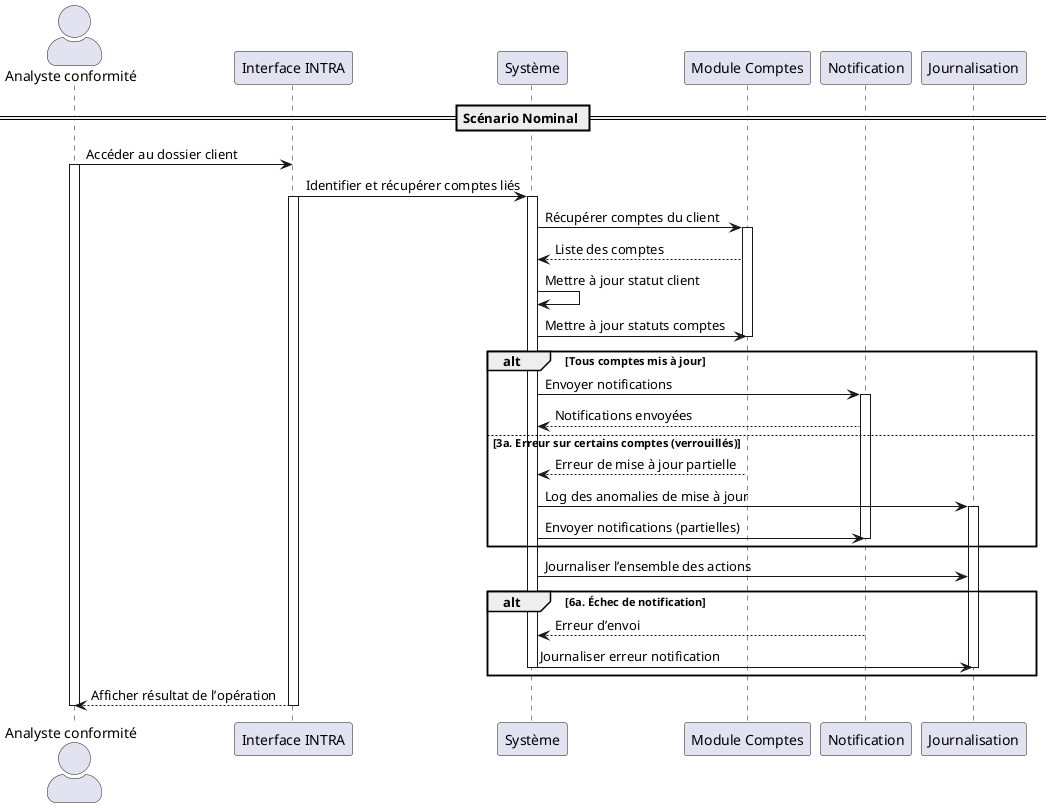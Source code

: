 @startuml UC006
skinparam actorStyle awesome

actor "Analyste conformité" as Analyste
participant "Interface INTRA" as UI
participant "Système" as System
participant "Module Comptes" as Comptes
participant "Notification" as Notif
participant "Journalisation" as Log

== Scénario Nominal ==
Analyste -> UI : Accéder au dossier client
activate Analyste
UI -> System : Identifier et récupérer comptes liés
activate UI
activate System
System -> Comptes : Récupérer comptes du client
activate Comptes
Comptes --> System : Liste des comptes

System -> System : Mettre à jour statut client
System -> Comptes : Mettre à jour statuts comptes
deactivate Comptes
alt Tous comptes mis à jour
    System -> Notif : Envoyer notifications
    activate Notif
    Notif --> System : Notifications envoyées
else 3a. Erreur sur certains comptes (verrouillés)
    Comptes --> System : Erreur de mise à jour partielle
    System -> Log : Log des anomalies de mise à jour
    activate Log
    System -> Notif : Envoyer notifications (partielles)
    deactivate Notif
end

System -> Log : Journaliser l’ensemble des actions

alt 6a. Échec de notification
    Notif --> System : Erreur d’envoi
    System -> Log : Journaliser erreur notification
    deactivate Log
    deactivate System
end

UI --> Analyste : Afficher résultat de l’opération
deactivate UI
deactivate Analyste

@enduml
